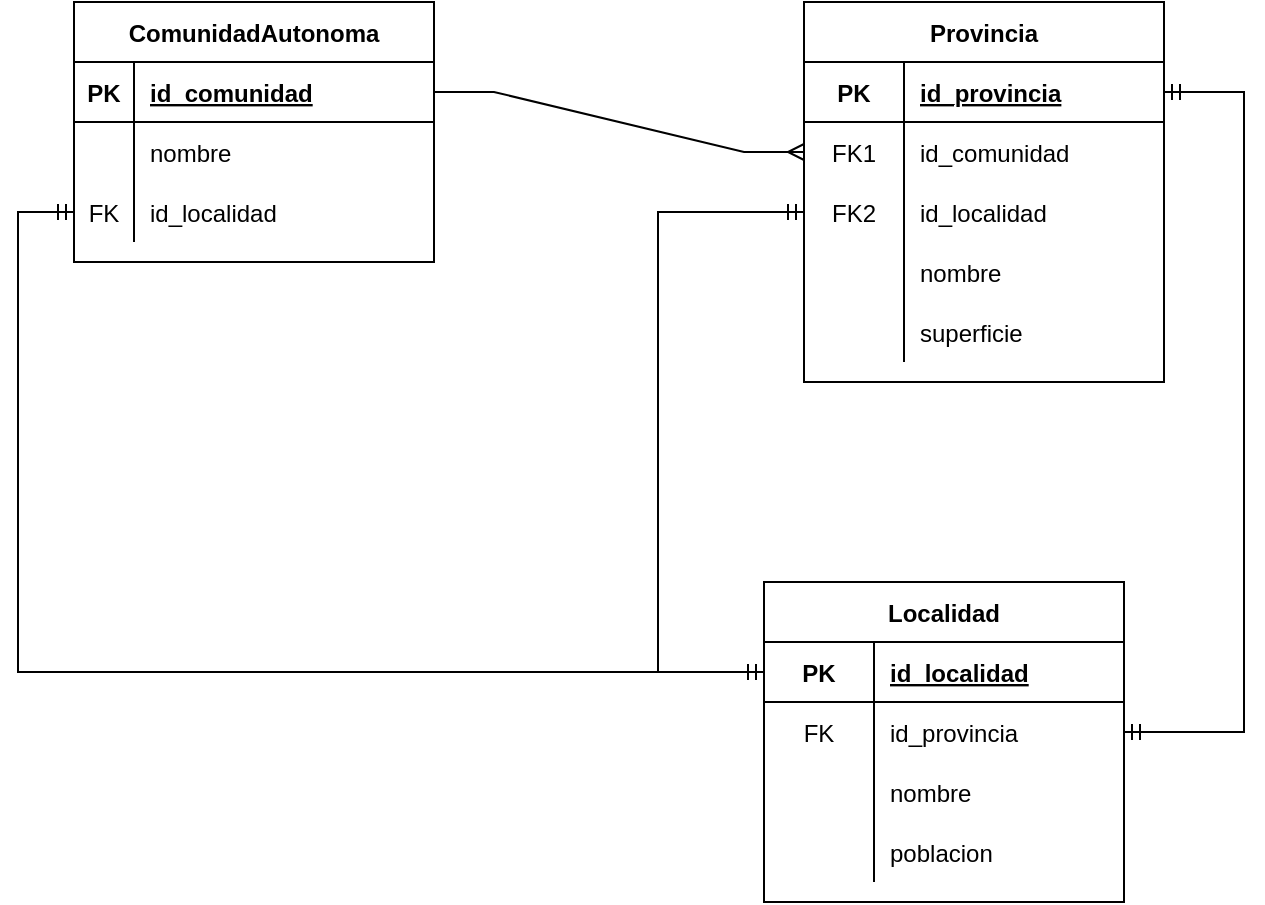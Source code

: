 <mxfile version="16.5.1" type="device"><diagram id="R2lEEEUBdFMjLlhIrx00" name="Page-1"><mxGraphModel dx="1102" dy="685" grid="1" gridSize="10" guides="1" tooltips="1" connect="1" arrows="1" fold="1" page="1" pageScale="1" pageWidth="850" pageHeight="1100" math="0" shadow="0" extFonts="Permanent Marker^https://fonts.googleapis.com/css?family=Permanent+Marker"><root><mxCell id="0"/><mxCell id="1" parent="0"/><mxCell id="wXp7G-QQAyG1mqfqD58O-1" value="ComunidadAutonoma" style="shape=table;startSize=30;container=1;collapsible=1;childLayout=tableLayout;fixedRows=1;rowLines=0;fontStyle=1;align=center;resizeLast=1;" parent="1" vertex="1"><mxGeometry x="148" y="170" width="180" height="130" as="geometry"/></mxCell><mxCell id="wXp7G-QQAyG1mqfqD58O-2" value="" style="shape=tableRow;horizontal=0;startSize=0;swimlaneHead=0;swimlaneBody=0;fillColor=none;collapsible=0;dropTarget=0;points=[[0,0.5],[1,0.5]];portConstraint=eastwest;top=0;left=0;right=0;bottom=1;" parent="wXp7G-QQAyG1mqfqD58O-1" vertex="1"><mxGeometry y="30" width="180" height="30" as="geometry"/></mxCell><mxCell id="wXp7G-QQAyG1mqfqD58O-3" value="PK" style="shape=partialRectangle;connectable=0;fillColor=none;top=0;left=0;bottom=0;right=0;fontStyle=1;overflow=hidden;" parent="wXp7G-QQAyG1mqfqD58O-2" vertex="1"><mxGeometry width="30" height="30" as="geometry"><mxRectangle width="30" height="30" as="alternateBounds"/></mxGeometry></mxCell><mxCell id="wXp7G-QQAyG1mqfqD58O-4" value="id_comunidad" style="shape=partialRectangle;connectable=0;fillColor=none;top=0;left=0;bottom=0;right=0;align=left;spacingLeft=6;fontStyle=5;overflow=hidden;" parent="wXp7G-QQAyG1mqfqD58O-2" vertex="1"><mxGeometry x="30" width="150" height="30" as="geometry"><mxRectangle width="150" height="30" as="alternateBounds"/></mxGeometry></mxCell><mxCell id="wXp7G-QQAyG1mqfqD58O-5" value="" style="shape=tableRow;horizontal=0;startSize=0;swimlaneHead=0;swimlaneBody=0;fillColor=none;collapsible=0;dropTarget=0;points=[[0,0.5],[1,0.5]];portConstraint=eastwest;top=0;left=0;right=0;bottom=0;" parent="wXp7G-QQAyG1mqfqD58O-1" vertex="1"><mxGeometry y="60" width="180" height="30" as="geometry"/></mxCell><mxCell id="wXp7G-QQAyG1mqfqD58O-6" value="" style="shape=partialRectangle;connectable=0;fillColor=none;top=0;left=0;bottom=0;right=0;editable=1;overflow=hidden;" parent="wXp7G-QQAyG1mqfqD58O-5" vertex="1"><mxGeometry width="30" height="30" as="geometry"><mxRectangle width="30" height="30" as="alternateBounds"/></mxGeometry></mxCell><mxCell id="wXp7G-QQAyG1mqfqD58O-7" value="nombre" style="shape=partialRectangle;connectable=0;fillColor=none;top=0;left=0;bottom=0;right=0;align=left;spacingLeft=6;overflow=hidden;" parent="wXp7G-QQAyG1mqfqD58O-5" vertex="1"><mxGeometry x="30" width="150" height="30" as="geometry"><mxRectangle width="150" height="30" as="alternateBounds"/></mxGeometry></mxCell><mxCell id="rT4wicEyPLcqwlJI995w-6" value="" style="shape=tableRow;horizontal=0;startSize=0;swimlaneHead=0;swimlaneBody=0;fillColor=none;collapsible=0;dropTarget=0;points=[[0,0.5],[1,0.5]];portConstraint=eastwest;top=0;left=0;right=0;bottom=0;strokeColor=default;" vertex="1" parent="wXp7G-QQAyG1mqfqD58O-1"><mxGeometry y="90" width="180" height="30" as="geometry"/></mxCell><mxCell id="rT4wicEyPLcqwlJI995w-7" value="FK" style="shape=partialRectangle;connectable=0;fillColor=none;top=0;left=0;bottom=0;right=0;fontStyle=0;overflow=hidden;strokeColor=default;" vertex="1" parent="rT4wicEyPLcqwlJI995w-6"><mxGeometry width="30" height="30" as="geometry"><mxRectangle width="30" height="30" as="alternateBounds"/></mxGeometry></mxCell><mxCell id="rT4wicEyPLcqwlJI995w-8" value="id_localidad" style="shape=partialRectangle;connectable=0;fillColor=none;top=0;left=0;bottom=0;right=0;align=left;spacingLeft=6;fontStyle=0;overflow=hidden;strokeColor=default;" vertex="1" parent="rT4wicEyPLcqwlJI995w-6"><mxGeometry x="30" width="150" height="30" as="geometry"><mxRectangle width="150" height="30" as="alternateBounds"/></mxGeometry></mxCell><mxCell id="wXp7G-QQAyG1mqfqD58O-14" value="Provincia" style="shape=table;startSize=30;container=1;collapsible=1;childLayout=tableLayout;fixedRows=1;rowLines=0;fontStyle=1;align=center;resizeLast=1;strokeColor=default;" parent="1" vertex="1"><mxGeometry x="513" y="170" width="180" height="190" as="geometry"/></mxCell><mxCell id="wXp7G-QQAyG1mqfqD58O-15" value="" style="shape=tableRow;horizontal=0;startSize=0;swimlaneHead=0;swimlaneBody=0;fillColor=none;collapsible=0;dropTarget=0;points=[[0,0.5],[1,0.5]];portConstraint=eastwest;top=0;left=0;right=0;bottom=1;strokeColor=default;" parent="wXp7G-QQAyG1mqfqD58O-14" vertex="1"><mxGeometry y="30" width="180" height="30" as="geometry"/></mxCell><mxCell id="wXp7G-QQAyG1mqfqD58O-16" value="PK" style="shape=partialRectangle;connectable=0;fillColor=none;top=0;left=0;bottom=0;right=0;fontStyle=1;overflow=hidden;" parent="wXp7G-QQAyG1mqfqD58O-15" vertex="1"><mxGeometry width="50" height="30" as="geometry"><mxRectangle width="50" height="30" as="alternateBounds"/></mxGeometry></mxCell><mxCell id="wXp7G-QQAyG1mqfqD58O-17" value="id_provincia" style="shape=partialRectangle;connectable=0;fillColor=none;top=0;left=0;bottom=0;right=0;align=left;spacingLeft=6;fontStyle=5;overflow=hidden;" parent="wXp7G-QQAyG1mqfqD58O-15" vertex="1"><mxGeometry x="50" width="130" height="30" as="geometry"><mxRectangle width="130" height="30" as="alternateBounds"/></mxGeometry></mxCell><mxCell id="wXp7G-QQAyG1mqfqD58O-41" value="" style="shape=tableRow;horizontal=0;startSize=0;swimlaneHead=0;swimlaneBody=0;fillColor=none;collapsible=0;dropTarget=0;points=[[0,0.5],[1,0.5]];portConstraint=eastwest;top=0;left=0;right=0;bottom=1;strokeColor=none;" parent="wXp7G-QQAyG1mqfqD58O-14" vertex="1"><mxGeometry y="60" width="180" height="30" as="geometry"/></mxCell><mxCell id="wXp7G-QQAyG1mqfqD58O-42" value="FK1" style="shape=partialRectangle;connectable=0;fillColor=none;top=0;left=0;bottom=0;right=0;fontStyle=0;overflow=hidden;" parent="wXp7G-QQAyG1mqfqD58O-41" vertex="1"><mxGeometry width="50" height="30" as="geometry"><mxRectangle width="50" height="30" as="alternateBounds"/></mxGeometry></mxCell><mxCell id="wXp7G-QQAyG1mqfqD58O-43" value="id_comunidad" style="shape=partialRectangle;connectable=0;fillColor=none;top=0;left=0;bottom=0;right=0;align=left;spacingLeft=6;fontStyle=0;overflow=hidden;" parent="wXp7G-QQAyG1mqfqD58O-41" vertex="1"><mxGeometry x="50" width="130" height="30" as="geometry"><mxRectangle width="130" height="30" as="alternateBounds"/></mxGeometry></mxCell><mxCell id="rT4wicEyPLcqwlJI995w-1" value="" style="shape=tableRow;horizontal=0;startSize=0;swimlaneHead=0;swimlaneBody=0;fillColor=none;collapsible=0;dropTarget=0;points=[[0,0.5],[1,0.5]];portConstraint=eastwest;top=0;left=0;right=0;bottom=1;strokeColor=none;" vertex="1" parent="wXp7G-QQAyG1mqfqD58O-14"><mxGeometry y="90" width="180" height="30" as="geometry"/></mxCell><mxCell id="rT4wicEyPLcqwlJI995w-2" value="FK2" style="shape=partialRectangle;connectable=0;fillColor=none;top=0;left=0;bottom=0;right=0;fontStyle=0;overflow=hidden;" vertex="1" parent="rT4wicEyPLcqwlJI995w-1"><mxGeometry width="50" height="30" as="geometry"><mxRectangle width="50" height="30" as="alternateBounds"/></mxGeometry></mxCell><mxCell id="rT4wicEyPLcqwlJI995w-3" value="id_localidad" style="shape=partialRectangle;connectable=0;fillColor=none;top=0;left=0;bottom=0;right=0;align=left;spacingLeft=6;fontStyle=0;overflow=hidden;" vertex="1" parent="rT4wicEyPLcqwlJI995w-1"><mxGeometry x="50" width="130" height="30" as="geometry"><mxRectangle width="130" height="30" as="alternateBounds"/></mxGeometry></mxCell><mxCell id="wXp7G-QQAyG1mqfqD58O-18" value="" style="shape=tableRow;horizontal=0;startSize=0;swimlaneHead=0;swimlaneBody=0;fillColor=none;collapsible=0;dropTarget=0;points=[[0,0.5],[1,0.5]];portConstraint=eastwest;top=0;left=0;right=0;bottom=0;" parent="wXp7G-QQAyG1mqfqD58O-14" vertex="1"><mxGeometry y="120" width="180" height="30" as="geometry"/></mxCell><mxCell id="wXp7G-QQAyG1mqfqD58O-19" value="" style="shape=partialRectangle;connectable=0;fillColor=none;top=0;left=0;bottom=0;right=0;editable=1;overflow=hidden;" parent="wXp7G-QQAyG1mqfqD58O-18" vertex="1"><mxGeometry width="50" height="30" as="geometry"><mxRectangle width="50" height="30" as="alternateBounds"/></mxGeometry></mxCell><mxCell id="wXp7G-QQAyG1mqfqD58O-20" value="nombre" style="shape=partialRectangle;connectable=0;fillColor=none;top=0;left=0;bottom=0;right=0;align=left;spacingLeft=6;overflow=hidden;" parent="wXp7G-QQAyG1mqfqD58O-18" vertex="1"><mxGeometry x="50" width="130" height="30" as="geometry"><mxRectangle width="130" height="30" as="alternateBounds"/></mxGeometry></mxCell><mxCell id="wXp7G-QQAyG1mqfqD58O-21" value="" style="shape=tableRow;horizontal=0;startSize=0;swimlaneHead=0;swimlaneBody=0;fillColor=none;collapsible=0;dropTarget=0;points=[[0,0.5],[1,0.5]];portConstraint=eastwest;top=0;left=0;right=0;bottom=0;" parent="wXp7G-QQAyG1mqfqD58O-14" vertex="1"><mxGeometry y="150" width="180" height="30" as="geometry"/></mxCell><mxCell id="wXp7G-QQAyG1mqfqD58O-22" value="" style="shape=partialRectangle;connectable=0;fillColor=none;top=0;left=0;bottom=0;right=0;editable=1;overflow=hidden;" parent="wXp7G-QQAyG1mqfqD58O-21" vertex="1"><mxGeometry width="50" height="30" as="geometry"><mxRectangle width="50" height="30" as="alternateBounds"/></mxGeometry></mxCell><mxCell id="wXp7G-QQAyG1mqfqD58O-23" value="superficie" style="shape=partialRectangle;connectable=0;fillColor=none;top=0;left=0;bottom=0;right=0;align=left;spacingLeft=6;overflow=hidden;" parent="wXp7G-QQAyG1mqfqD58O-21" vertex="1"><mxGeometry x="50" width="130" height="30" as="geometry"><mxRectangle width="130" height="30" as="alternateBounds"/></mxGeometry></mxCell><mxCell id="wXp7G-QQAyG1mqfqD58O-27" value="Localidad" style="shape=table;startSize=30;container=1;collapsible=1;childLayout=tableLayout;fixedRows=1;rowLines=0;fontStyle=1;align=center;resizeLast=1;" parent="1" vertex="1"><mxGeometry x="493" y="460" width="180" height="160" as="geometry"/></mxCell><mxCell id="wXp7G-QQAyG1mqfqD58O-28" value="" style="shape=tableRow;horizontal=0;startSize=0;swimlaneHead=0;swimlaneBody=0;fillColor=none;collapsible=0;dropTarget=0;points=[[0,0.5],[1,0.5]];portConstraint=eastwest;top=0;left=0;right=0;bottom=1;strokeColor=default;" parent="wXp7G-QQAyG1mqfqD58O-27" vertex="1"><mxGeometry y="30" width="180" height="30" as="geometry"/></mxCell><mxCell id="wXp7G-QQAyG1mqfqD58O-29" value="PK" style="shape=partialRectangle;connectable=0;fillColor=none;top=0;left=0;bottom=0;right=0;fontStyle=1;overflow=hidden;" parent="wXp7G-QQAyG1mqfqD58O-28" vertex="1"><mxGeometry width="55" height="30" as="geometry"><mxRectangle width="55" height="30" as="alternateBounds"/></mxGeometry></mxCell><mxCell id="wXp7G-QQAyG1mqfqD58O-30" value="id_localidad" style="shape=partialRectangle;connectable=0;fillColor=none;top=0;left=0;bottom=0;right=0;align=left;spacingLeft=6;fontStyle=5;overflow=hidden;" parent="wXp7G-QQAyG1mqfqD58O-28" vertex="1"><mxGeometry x="55" width="125" height="30" as="geometry"><mxRectangle width="125" height="30" as="alternateBounds"/></mxGeometry></mxCell><mxCell id="wXp7G-QQAyG1mqfqD58O-54" value="" style="shape=tableRow;horizontal=0;startSize=0;swimlaneHead=0;swimlaneBody=0;fillColor=none;collapsible=0;dropTarget=0;points=[[0,0.5],[1,0.5]];portConstraint=eastwest;top=0;left=0;right=0;bottom=1;strokeColor=none;" parent="wXp7G-QQAyG1mqfqD58O-27" vertex="1"><mxGeometry y="60" width="180" height="30" as="geometry"/></mxCell><mxCell id="wXp7G-QQAyG1mqfqD58O-55" value="FK" style="shape=partialRectangle;connectable=0;fillColor=none;top=0;left=0;bottom=0;right=0;fontStyle=0;overflow=hidden;strokeColor=default;" parent="wXp7G-QQAyG1mqfqD58O-54" vertex="1"><mxGeometry width="55" height="30" as="geometry"><mxRectangle width="55" height="30" as="alternateBounds"/></mxGeometry></mxCell><mxCell id="wXp7G-QQAyG1mqfqD58O-56" value="id_provincia" style="shape=partialRectangle;connectable=0;fillColor=none;top=0;left=0;bottom=0;right=0;align=left;spacingLeft=6;fontStyle=0;overflow=hidden;strokeColor=default;fontColor=default;" parent="wXp7G-QQAyG1mqfqD58O-54" vertex="1"><mxGeometry x="55" width="125" height="30" as="geometry"><mxRectangle width="125" height="30" as="alternateBounds"/></mxGeometry></mxCell><mxCell id="wXp7G-QQAyG1mqfqD58O-31" value="" style="shape=tableRow;horizontal=0;startSize=0;swimlaneHead=0;swimlaneBody=0;fillColor=none;collapsible=0;dropTarget=0;points=[[0,0.5],[1,0.5]];portConstraint=eastwest;top=0;left=0;right=0;bottom=0;" parent="wXp7G-QQAyG1mqfqD58O-27" vertex="1"><mxGeometry y="90" width="180" height="30" as="geometry"/></mxCell><mxCell id="wXp7G-QQAyG1mqfqD58O-32" value="" style="shape=partialRectangle;connectable=0;fillColor=none;top=0;left=0;bottom=0;right=0;editable=1;overflow=hidden;" parent="wXp7G-QQAyG1mqfqD58O-31" vertex="1"><mxGeometry width="55" height="30" as="geometry"><mxRectangle width="55" height="30" as="alternateBounds"/></mxGeometry></mxCell><mxCell id="wXp7G-QQAyG1mqfqD58O-33" value="nombre" style="shape=partialRectangle;connectable=0;fillColor=none;top=0;left=0;bottom=0;right=0;align=left;spacingLeft=6;overflow=hidden;" parent="wXp7G-QQAyG1mqfqD58O-31" vertex="1"><mxGeometry x="55" width="125" height="30" as="geometry"><mxRectangle width="125" height="30" as="alternateBounds"/></mxGeometry></mxCell><mxCell id="wXp7G-QQAyG1mqfqD58O-34" value="" style="shape=tableRow;horizontal=0;startSize=0;swimlaneHead=0;swimlaneBody=0;fillColor=none;collapsible=0;dropTarget=0;points=[[0,0.5],[1,0.5]];portConstraint=eastwest;top=0;left=0;right=0;bottom=0;" parent="wXp7G-QQAyG1mqfqD58O-27" vertex="1"><mxGeometry y="120" width="180" height="30" as="geometry"/></mxCell><mxCell id="wXp7G-QQAyG1mqfqD58O-35" value="" style="shape=partialRectangle;connectable=0;fillColor=none;top=0;left=0;bottom=0;right=0;editable=1;overflow=hidden;" parent="wXp7G-QQAyG1mqfqD58O-34" vertex="1"><mxGeometry width="55" height="30" as="geometry"><mxRectangle width="55" height="30" as="alternateBounds"/></mxGeometry></mxCell><mxCell id="wXp7G-QQAyG1mqfqD58O-36" value="poblacion" style="shape=partialRectangle;connectable=0;fillColor=none;top=0;left=0;bottom=0;right=0;align=left;spacingLeft=6;overflow=hidden;" parent="wXp7G-QQAyG1mqfqD58O-34" vertex="1"><mxGeometry x="55" width="125" height="30" as="geometry"><mxRectangle width="125" height="30" as="alternateBounds"/></mxGeometry></mxCell><mxCell id="wXp7G-QQAyG1mqfqD58O-44" value="" style="edgeStyle=entityRelationEdgeStyle;fontSize=12;html=1;endArrow=ERmany;rounded=0;entryX=0;entryY=0.5;entryDx=0;entryDy=0;exitX=1;exitY=0.5;exitDx=0;exitDy=0;" parent="1" source="wXp7G-QQAyG1mqfqD58O-2" target="wXp7G-QQAyG1mqfqD58O-41" edge="1"><mxGeometry width="100" height="100" relative="1" as="geometry"><mxPoint x="428" y="420" as="sourcePoint"/><mxPoint x="528" y="320" as="targetPoint"/></mxGeometry></mxCell><mxCell id="wXp7G-QQAyG1mqfqD58O-60" value="" style="edgeStyle=elbowEdgeStyle;fontSize=12;html=1;endArrow=ERmandOne;startArrow=ERmandOne;rounded=0;exitX=1;exitY=0.5;exitDx=0;exitDy=0;entryX=1;entryY=0.5;entryDx=0;entryDy=0;" parent="1" source="wXp7G-QQAyG1mqfqD58O-54" target="wXp7G-QQAyG1mqfqD58O-15" edge="1"><mxGeometry width="100" height="100" relative="1" as="geometry"><mxPoint x="363" y="420" as="sourcePoint"/><mxPoint x="463" y="320" as="targetPoint"/><Array as="points"><mxPoint x="733" y="505"/><mxPoint x="733" y="360"/></Array></mxGeometry></mxCell><mxCell id="rT4wicEyPLcqwlJI995w-4" value="" style="edgeStyle=orthogonalEdgeStyle;fontSize=12;html=1;endArrow=ERmandOne;startArrow=ERmandOne;rounded=0;entryX=0;entryY=0.5;entryDx=0;entryDy=0;exitX=0;exitY=0.5;exitDx=0;exitDy=0;" edge="1" parent="1" source="wXp7G-QQAyG1mqfqD58O-28" target="rT4wicEyPLcqwlJI995w-1"><mxGeometry width="100" height="100" relative="1" as="geometry"><mxPoint x="370" y="400" as="sourcePoint"/><mxPoint x="470" y="300" as="targetPoint"/><Array as="points"><mxPoint x="440" y="505"/><mxPoint x="440" y="275"/></Array></mxGeometry></mxCell><mxCell id="rT4wicEyPLcqwlJI995w-9" value="" style="edgeStyle=orthogonalEdgeStyle;fontSize=12;html=1;endArrow=ERmandOne;startArrow=ERmandOne;rounded=0;fontColor=default;entryX=0;entryY=0.5;entryDx=0;entryDy=0;exitX=0;exitY=0.5;exitDx=0;exitDy=0;" edge="1" parent="1" source="rT4wicEyPLcqwlJI995w-6" target="wXp7G-QQAyG1mqfqD58O-28"><mxGeometry width="100" height="100" relative="1" as="geometry"><mxPoint x="370" y="400" as="sourcePoint"/><mxPoint x="470" y="300" as="targetPoint"/><Array as="points"><mxPoint x="120" y="275"/><mxPoint x="120" y="505"/></Array></mxGeometry></mxCell></root></mxGraphModel></diagram></mxfile>